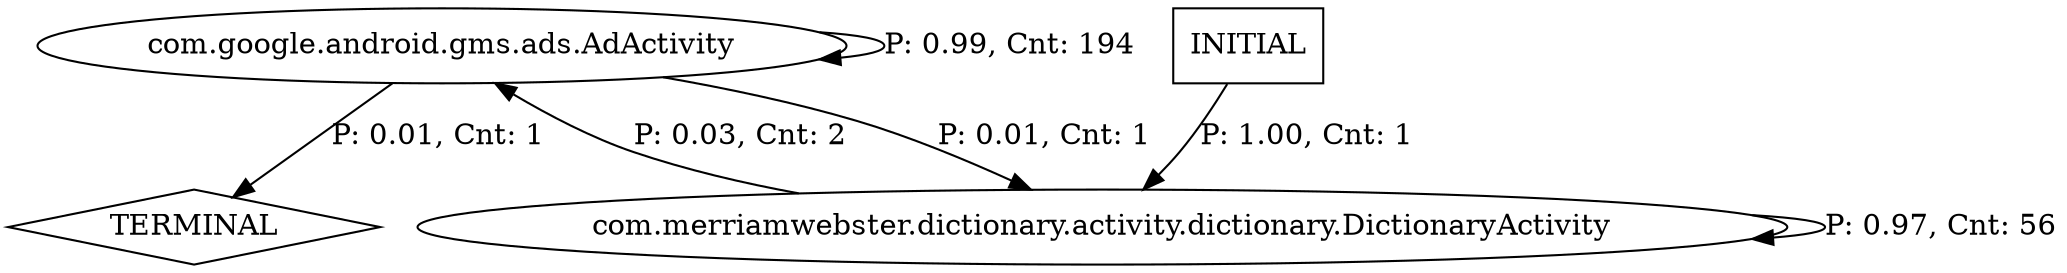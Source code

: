 digraph G {
  0 [label="com.google.android.gms.ads.AdActivity"];
  1 [label="com.merriamwebster.dictionary.activity.dictionary.DictionaryActivity"];
  2 [label="TERMINAL",shape=diamond];
  3 [label="INITIAL",shape=box];
0->0 [label="P: 0.99, Cnt: 194"];
0->1 [label="P: 0.01, Cnt: 1"];
0->2 [label="P: 0.01, Cnt: 1"];
1->0 [label="P: 0.03, Cnt: 2"];
1->1 [label="P: 0.97, Cnt: 56"];
3->1 [label="P: 1.00, Cnt: 1"];
}
